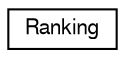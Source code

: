 digraph G
{
  edge [fontname="FreeSans",fontsize="10",labelfontname="FreeSans",labelfontsize="10"];
  node [fontname="FreeSans",fontsize="10",shape=record];
  rankdir=LR;
  Node1 [label="Ranking",height=0.2,width=0.4,color="black", fillcolor="white", style="filled",URL="$de/d2c/classcom_1_1scoreloop_1_1client_1_1android_1_1core_1_1model_1_1_ranking.html"];
}
